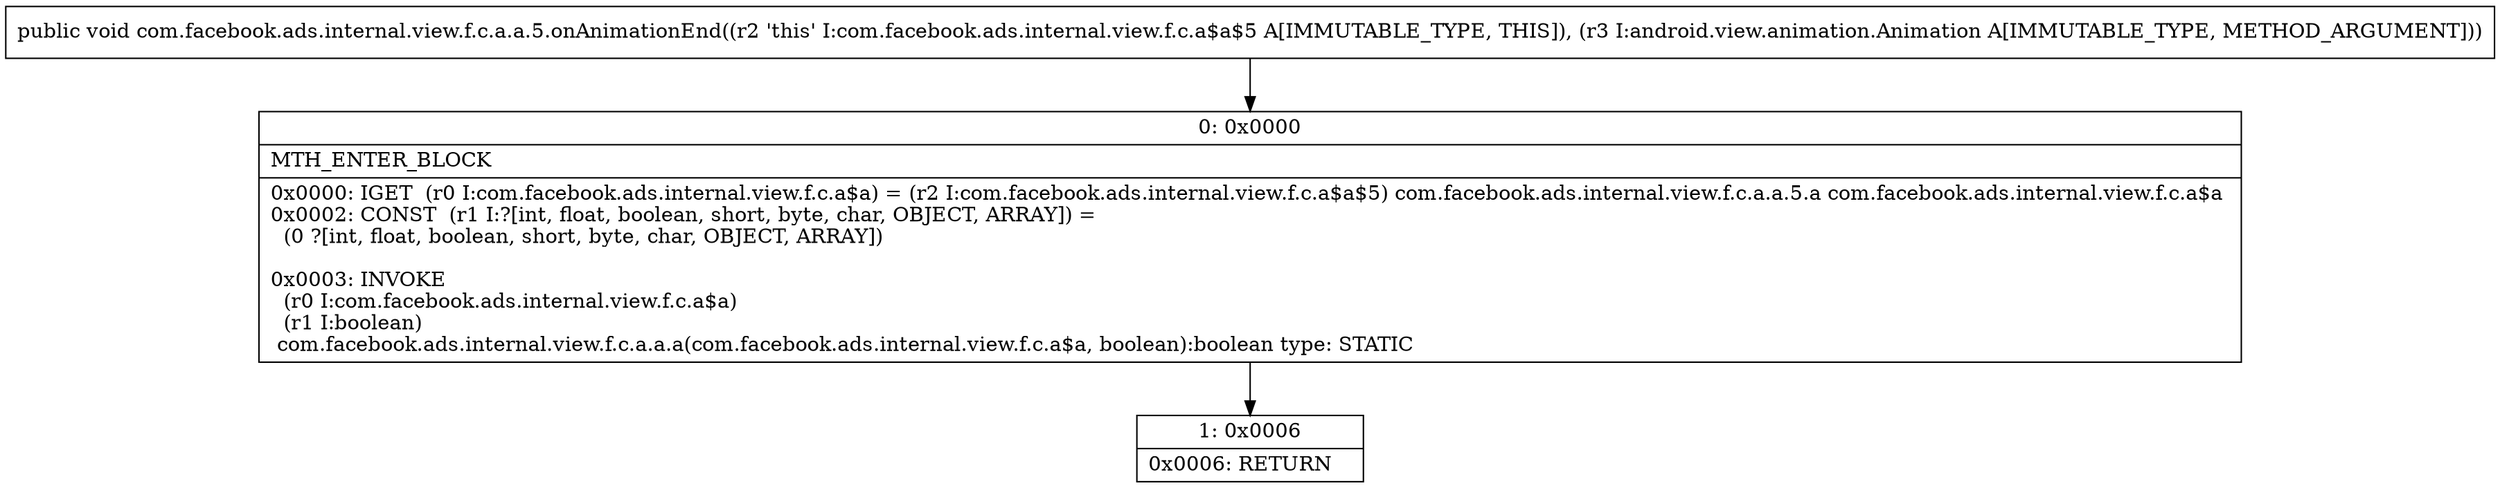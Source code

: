 digraph "CFG forcom.facebook.ads.internal.view.f.c.a.a.5.onAnimationEnd(Landroid\/view\/animation\/Animation;)V" {
Node_0 [shape=record,label="{0\:\ 0x0000|MTH_ENTER_BLOCK\l|0x0000: IGET  (r0 I:com.facebook.ads.internal.view.f.c.a$a) = (r2 I:com.facebook.ads.internal.view.f.c.a$a$5) com.facebook.ads.internal.view.f.c.a.a.5.a com.facebook.ads.internal.view.f.c.a$a \l0x0002: CONST  (r1 I:?[int, float, boolean, short, byte, char, OBJECT, ARRAY]) = \l  (0 ?[int, float, boolean, short, byte, char, OBJECT, ARRAY])\l \l0x0003: INVOKE  \l  (r0 I:com.facebook.ads.internal.view.f.c.a$a)\l  (r1 I:boolean)\l com.facebook.ads.internal.view.f.c.a.a.a(com.facebook.ads.internal.view.f.c.a$a, boolean):boolean type: STATIC \l}"];
Node_1 [shape=record,label="{1\:\ 0x0006|0x0006: RETURN   \l}"];
MethodNode[shape=record,label="{public void com.facebook.ads.internal.view.f.c.a.a.5.onAnimationEnd((r2 'this' I:com.facebook.ads.internal.view.f.c.a$a$5 A[IMMUTABLE_TYPE, THIS]), (r3 I:android.view.animation.Animation A[IMMUTABLE_TYPE, METHOD_ARGUMENT])) }"];
MethodNode -> Node_0;
Node_0 -> Node_1;
}

